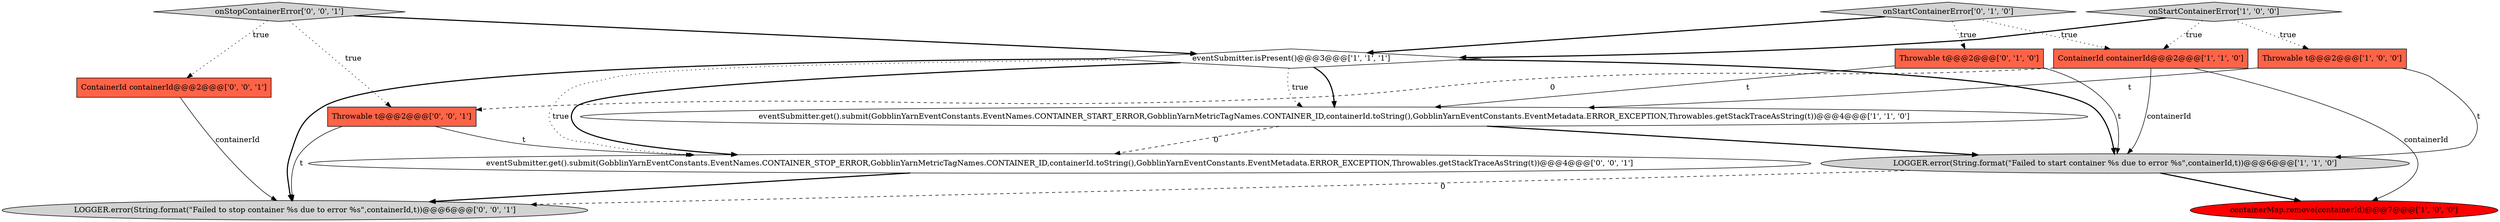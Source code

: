 digraph {
9 [style = filled, label = "onStopContainerError['0', '0', '1']", fillcolor = lightgray, shape = diamond image = "AAA0AAABBB3BBB"];
0 [style = filled, label = "Throwable t@@@2@@@['1', '0', '0']", fillcolor = tomato, shape = box image = "AAA0AAABBB1BBB"];
5 [style = filled, label = "eventSubmitter.isPresent()@@@3@@@['1', '1', '1']", fillcolor = white, shape = diamond image = "AAA0AAABBB1BBB"];
13 [style = filled, label = "LOGGER.error(String.format(\"Failed to stop container %s due to error %s\",containerId,t))@@@6@@@['0', '0', '1']", fillcolor = lightgray, shape = ellipse image = "AAA0AAABBB3BBB"];
11 [style = filled, label = "ContainerId containerId@@@2@@@['0', '0', '1']", fillcolor = tomato, shape = box image = "AAA0AAABBB3BBB"];
3 [style = filled, label = "containerMap.remove(containerId)@@@7@@@['1', '0', '0']", fillcolor = red, shape = ellipse image = "AAA1AAABBB1BBB"];
2 [style = filled, label = "LOGGER.error(String.format(\"Failed to start container %s due to error %s\",containerId,t))@@@6@@@['1', '1', '0']", fillcolor = lightgray, shape = ellipse image = "AAA0AAABBB1BBB"];
10 [style = filled, label = "eventSubmitter.get().submit(GobblinYarnEventConstants.EventNames.CONTAINER_STOP_ERROR,GobblinYarnMetricTagNames.CONTAINER_ID,containerId.toString(),GobblinYarnEventConstants.EventMetadata.ERROR_EXCEPTION,Throwables.getStackTraceAsString(t))@@@4@@@['0', '0', '1']", fillcolor = white, shape = ellipse image = "AAA0AAABBB3BBB"];
12 [style = filled, label = "Throwable t@@@2@@@['0', '0', '1']", fillcolor = tomato, shape = box image = "AAA0AAABBB3BBB"];
4 [style = filled, label = "onStartContainerError['1', '0', '0']", fillcolor = lightgray, shape = diamond image = "AAA0AAABBB1BBB"];
7 [style = filled, label = "Throwable t@@@2@@@['0', '1', '0']", fillcolor = tomato, shape = box image = "AAA0AAABBB2BBB"];
6 [style = filled, label = "ContainerId containerId@@@2@@@['1', '1', '0']", fillcolor = tomato, shape = box image = "AAA0AAABBB1BBB"];
8 [style = filled, label = "onStartContainerError['0', '1', '0']", fillcolor = lightgray, shape = diamond image = "AAA0AAABBB2BBB"];
1 [style = filled, label = "eventSubmitter.get().submit(GobblinYarnEventConstants.EventNames.CONTAINER_START_ERROR,GobblinYarnMetricTagNames.CONTAINER_ID,containerId.toString(),GobblinYarnEventConstants.EventMetadata.ERROR_EXCEPTION,Throwables.getStackTraceAsString(t))@@@4@@@['1', '1', '0']", fillcolor = white, shape = ellipse image = "AAA0AAABBB1BBB"];
4->6 [style = dotted, label="true"];
5->10 [style = bold, label=""];
6->2 [style = solid, label="containerId"];
12->13 [style = solid, label="t"];
9->12 [style = dotted, label="true"];
5->10 [style = dotted, label="true"];
2->3 [style = bold, label=""];
4->0 [style = dotted, label="true"];
9->11 [style = dotted, label="true"];
5->1 [style = dotted, label="true"];
8->7 [style = dotted, label="true"];
1->10 [style = dashed, label="0"];
6->12 [style = dashed, label="0"];
12->10 [style = solid, label="t"];
5->1 [style = bold, label=""];
5->2 [style = bold, label=""];
0->2 [style = solid, label="t"];
8->6 [style = dotted, label="true"];
8->5 [style = bold, label=""];
10->13 [style = bold, label=""];
2->13 [style = dashed, label="0"];
5->13 [style = bold, label=""];
6->3 [style = solid, label="containerId"];
7->1 [style = solid, label="t"];
9->5 [style = bold, label=""];
0->1 [style = solid, label="t"];
1->2 [style = bold, label=""];
7->2 [style = solid, label="t"];
4->5 [style = bold, label=""];
11->13 [style = solid, label="containerId"];
}
